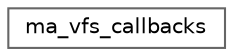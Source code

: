 digraph "Graphical Class Hierarchy"
{
 // LATEX_PDF_SIZE
  bgcolor="transparent";
  edge [fontname=Helvetica,fontsize=10,labelfontname=Helvetica,labelfontsize=10];
  node [fontname=Helvetica,fontsize=10,shape=box,height=0.2,width=0.4];
  rankdir="LR";
  Node0 [id="Node000000",label="ma_vfs_callbacks",height=0.2,width=0.4,color="grey40", fillcolor="white", style="filled",URL="$structma__vfs__callbacks.html",tooltip=" "];
}
